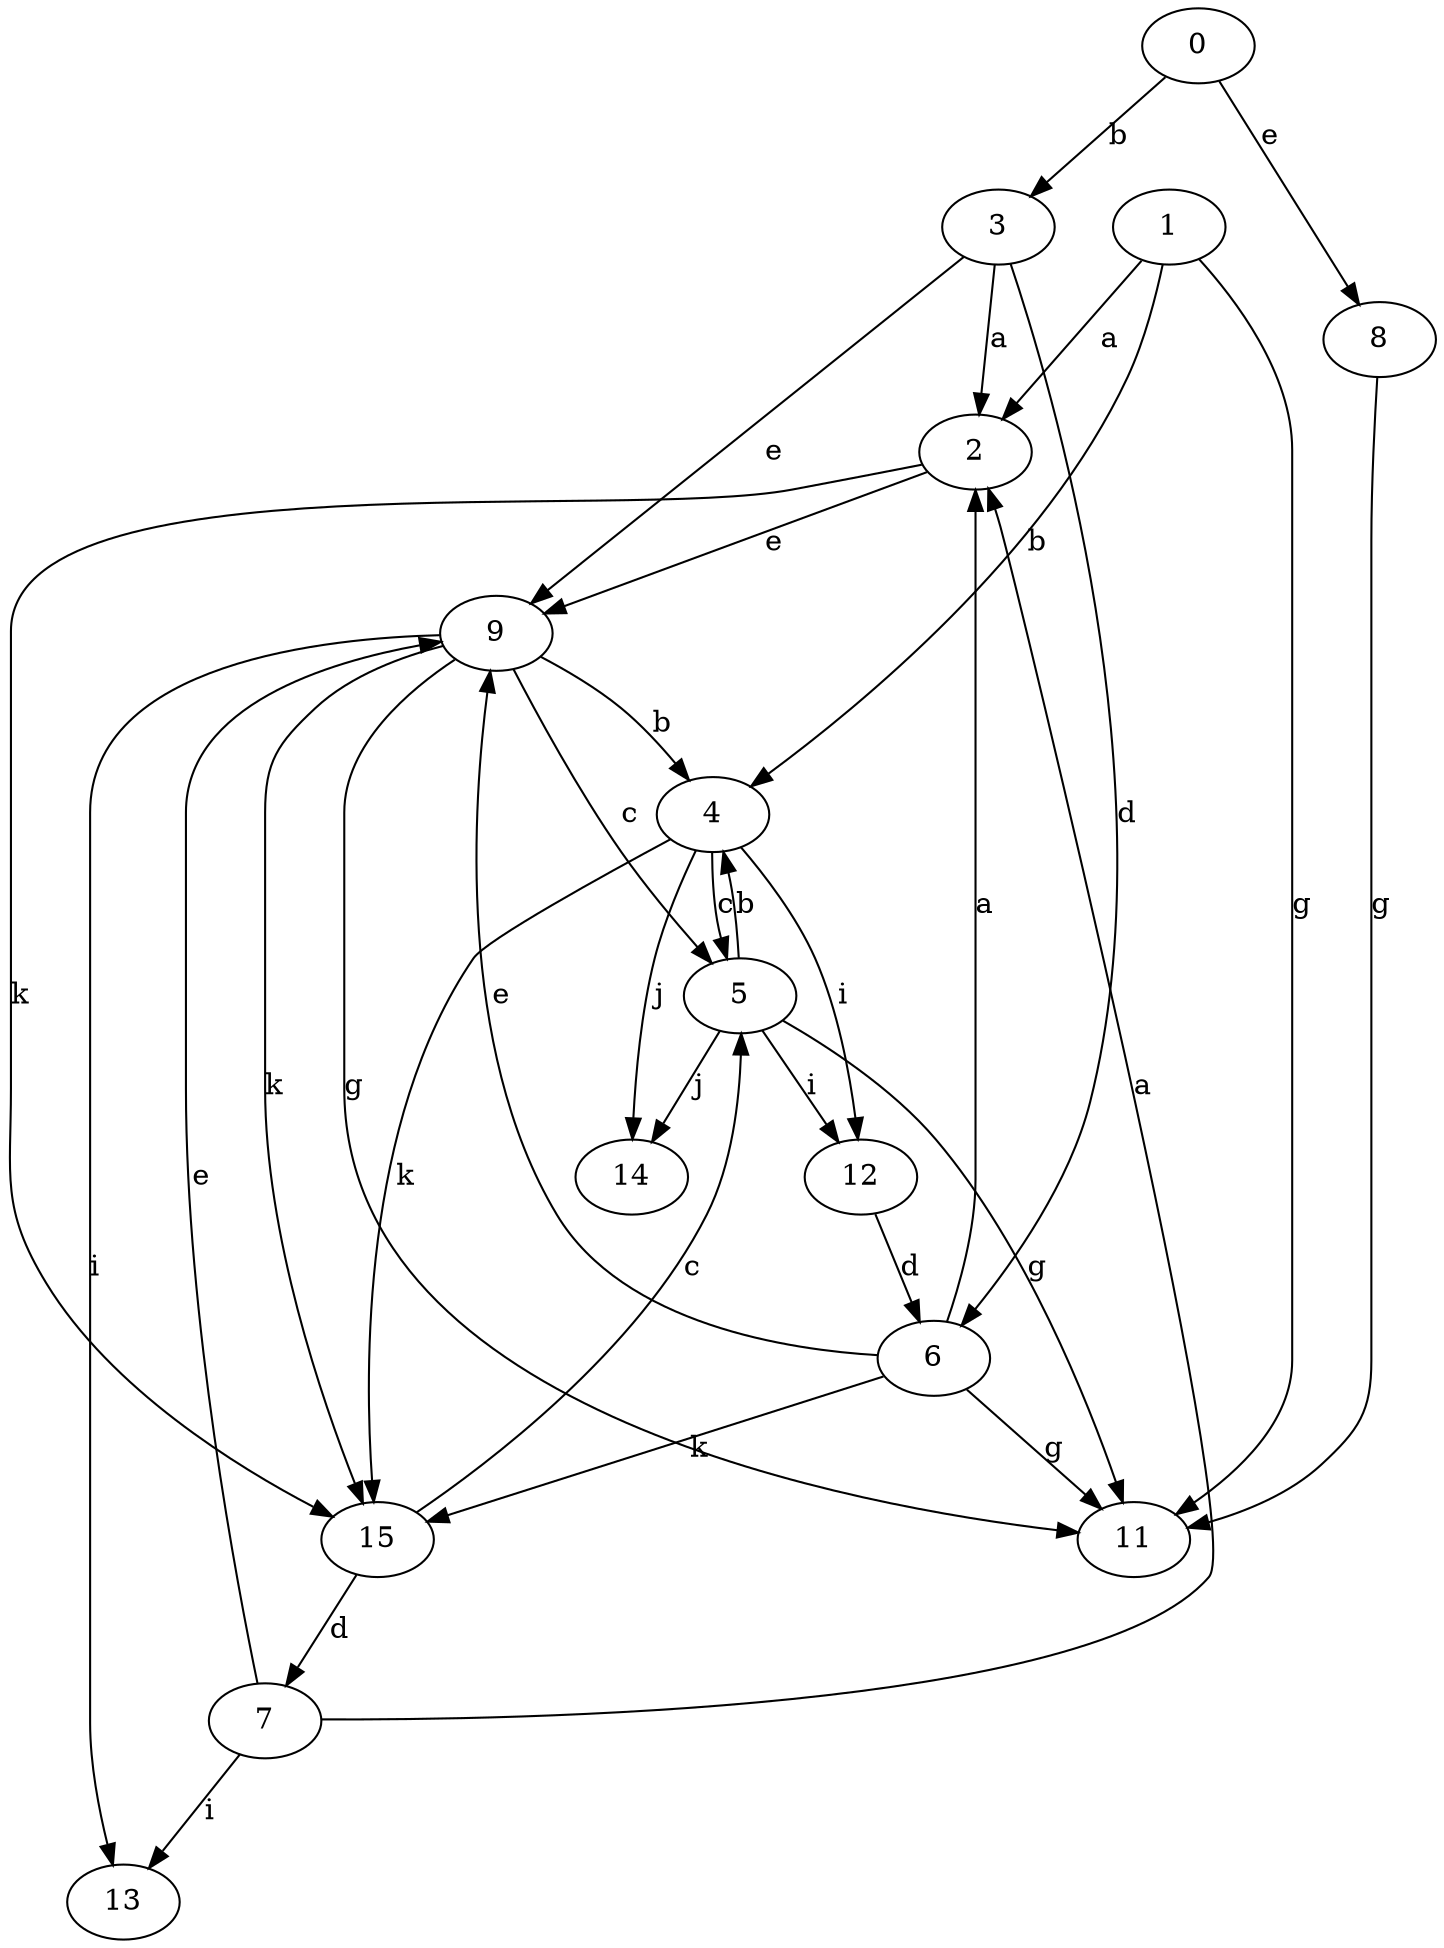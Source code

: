 strict digraph  {
1;
2;
3;
4;
5;
6;
0;
7;
8;
9;
11;
12;
13;
14;
15;
1 -> 2  [label=a];
1 -> 4  [label=b];
1 -> 11  [label=g];
2 -> 9  [label=e];
2 -> 15  [label=k];
3 -> 2  [label=a];
3 -> 6  [label=d];
3 -> 9  [label=e];
4 -> 5  [label=c];
4 -> 12  [label=i];
4 -> 14  [label=j];
4 -> 15  [label=k];
5 -> 4  [label=b];
5 -> 11  [label=g];
5 -> 12  [label=i];
5 -> 14  [label=j];
6 -> 2  [label=a];
6 -> 9  [label=e];
6 -> 11  [label=g];
6 -> 15  [label=k];
0 -> 3  [label=b];
0 -> 8  [label=e];
7 -> 2  [label=a];
7 -> 9  [label=e];
7 -> 13  [label=i];
8 -> 11  [label=g];
9 -> 4  [label=b];
9 -> 5  [label=c];
9 -> 11  [label=g];
9 -> 13  [label=i];
9 -> 15  [label=k];
12 -> 6  [label=d];
15 -> 5  [label=c];
15 -> 7  [label=d];
}
